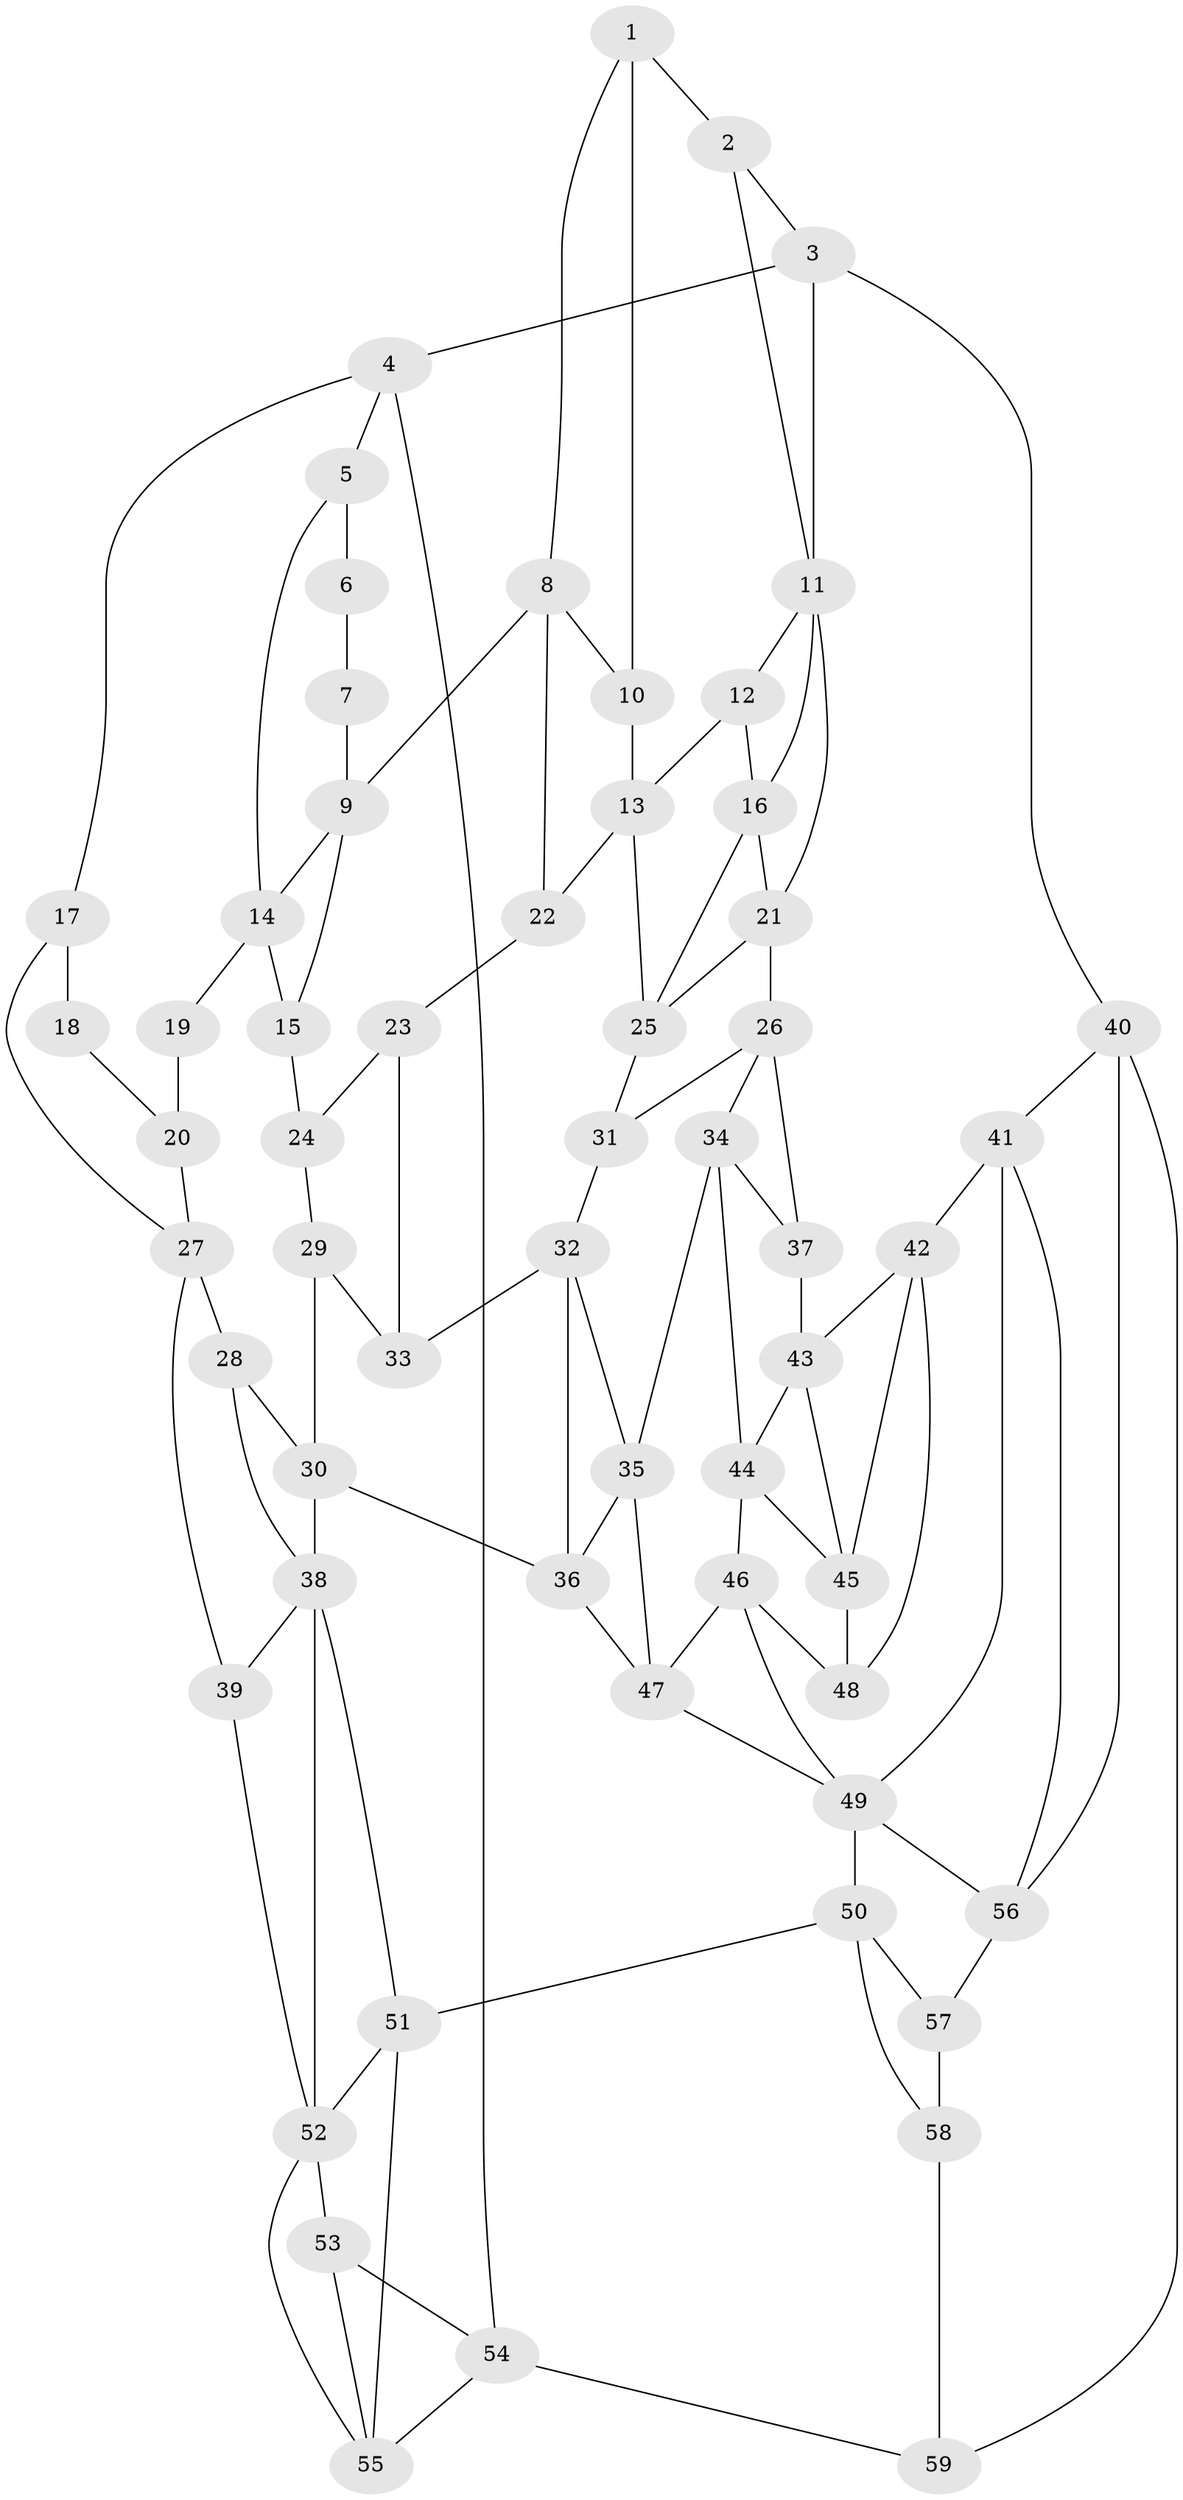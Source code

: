 // original degree distribution, {3: 0.027210884353741496, 4: 0.23129251700680273, 6: 0.23809523809523808, 5: 0.5034013605442177}
// Generated by graph-tools (version 1.1) at 2025/54/03/04/25 22:54:23]
// undirected, 59 vertices, 105 edges
graph export_dot {
  node [color=gray90,style=filled];
  1;
  2;
  3;
  4;
  5;
  6;
  7;
  8;
  9;
  10;
  11;
  12;
  13;
  14;
  15;
  16;
  17;
  18;
  19;
  20;
  21;
  22;
  23;
  24;
  25;
  26;
  27;
  28;
  29;
  30;
  31;
  32;
  33;
  34;
  35;
  36;
  37;
  38;
  39;
  40;
  41;
  42;
  43;
  44;
  45;
  46;
  47;
  48;
  49;
  50;
  51;
  52;
  53;
  54;
  55;
  56;
  57;
  58;
  59;
  1 -- 2 [weight=1.0];
  1 -- 8 [weight=1.0];
  1 -- 10 [weight=2.0];
  2 -- 3 [weight=1.0];
  2 -- 11 [weight=1.0];
  3 -- 4 [weight=1.0];
  3 -- 11 [weight=1.0];
  3 -- 40 [weight=1.0];
  4 -- 5 [weight=1.0];
  4 -- 17 [weight=1.0];
  4 -- 54 [weight=1.0];
  5 -- 6 [weight=2.0];
  5 -- 14 [weight=1.0];
  6 -- 7 [weight=1.0];
  7 -- 9 [weight=2.0];
  8 -- 9 [weight=2.0];
  8 -- 10 [weight=1.0];
  8 -- 22 [weight=1.0];
  9 -- 14 [weight=1.0];
  9 -- 15 [weight=1.0];
  10 -- 13 [weight=1.0];
  11 -- 12 [weight=1.0];
  11 -- 16 [weight=1.0];
  11 -- 21 [weight=1.0];
  12 -- 13 [weight=2.0];
  12 -- 16 [weight=2.0];
  13 -- 22 [weight=1.0];
  13 -- 25 [weight=1.0];
  14 -- 15 [weight=2.0];
  14 -- 19 [weight=2.0];
  15 -- 24 [weight=2.0];
  16 -- 21 [weight=2.0];
  16 -- 25 [weight=1.0];
  17 -- 18 [weight=1.0];
  17 -- 27 [weight=1.0];
  18 -- 20 [weight=1.0];
  19 -- 20 [weight=1.0];
  20 -- 27 [weight=1.0];
  21 -- 25 [weight=1.0];
  21 -- 26 [weight=2.0];
  22 -- 23 [weight=1.0];
  23 -- 24 [weight=1.0];
  23 -- 33 [weight=1.0];
  24 -- 29 [weight=1.0];
  25 -- 31 [weight=1.0];
  26 -- 31 [weight=1.0];
  26 -- 34 [weight=1.0];
  26 -- 37 [weight=1.0];
  27 -- 28 [weight=3.0];
  27 -- 39 [weight=1.0];
  28 -- 30 [weight=2.0];
  28 -- 38 [weight=1.0];
  29 -- 30 [weight=1.0];
  29 -- 33 [weight=1.0];
  30 -- 36 [weight=1.0];
  30 -- 38 [weight=1.0];
  31 -- 32 [weight=1.0];
  32 -- 33 [weight=2.0];
  32 -- 35 [weight=1.0];
  32 -- 36 [weight=1.0];
  34 -- 35 [weight=2.0];
  34 -- 37 [weight=1.0];
  34 -- 44 [weight=1.0];
  35 -- 36 [weight=1.0];
  35 -- 47 [weight=2.0];
  36 -- 47 [weight=1.0];
  37 -- 43 [weight=2.0];
  38 -- 39 [weight=1.0];
  38 -- 51 [weight=1.0];
  38 -- 52 [weight=1.0];
  39 -- 52 [weight=1.0];
  40 -- 41 [weight=1.0];
  40 -- 56 [weight=2.0];
  40 -- 59 [weight=1.0];
  41 -- 42 [weight=2.0];
  41 -- 49 [weight=1.0];
  41 -- 56 [weight=1.0];
  42 -- 43 [weight=1.0];
  42 -- 45 [weight=1.0];
  42 -- 48 [weight=1.0];
  43 -- 44 [weight=1.0];
  43 -- 45 [weight=2.0];
  44 -- 45 [weight=1.0];
  44 -- 46 [weight=1.0];
  45 -- 48 [weight=2.0];
  46 -- 47 [weight=1.0];
  46 -- 48 [weight=1.0];
  46 -- 49 [weight=1.0];
  47 -- 49 [weight=1.0];
  49 -- 50 [weight=1.0];
  49 -- 56 [weight=1.0];
  50 -- 51 [weight=1.0];
  50 -- 57 [weight=1.0];
  50 -- 58 [weight=1.0];
  51 -- 52 [weight=1.0];
  51 -- 55 [weight=1.0];
  52 -- 53 [weight=1.0];
  52 -- 55 [weight=1.0];
  53 -- 54 [weight=1.0];
  53 -- 55 [weight=2.0];
  54 -- 55 [weight=2.0];
  54 -- 59 [weight=2.0];
  56 -- 57 [weight=2.0];
  57 -- 58 [weight=3.0];
  58 -- 59 [weight=2.0];
}
